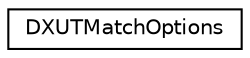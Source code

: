 digraph G
{
  edge [fontname="Helvetica",fontsize="10",labelfontname="Helvetica",labelfontsize="10"];
  node [fontname="Helvetica",fontsize="10",shape=record];
  rankdir="LR";
  Node1 [label="DXUTMatchOptions",height=0.2,width=0.4,color="black", fillcolor="white", style="filled",URL="$struct_d_x_u_t_match_options.html"];
}

